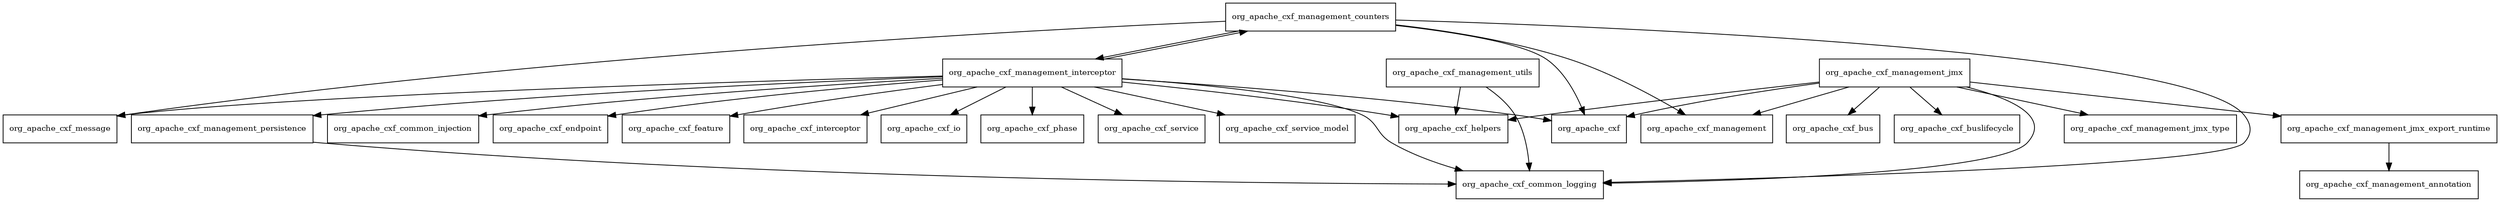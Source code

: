 digraph cxf_rt_management_2_7_11_redhat_3_package_dependencies {
  node [shape = box, fontsize=10.0];
  org_apache_cxf_management_counters -> org_apache_cxf;
  org_apache_cxf_management_counters -> org_apache_cxf_common_logging;
  org_apache_cxf_management_counters -> org_apache_cxf_management;
  org_apache_cxf_management_counters -> org_apache_cxf_management_interceptor;
  org_apache_cxf_management_counters -> org_apache_cxf_message;
  org_apache_cxf_management_interceptor -> org_apache_cxf;
  org_apache_cxf_management_interceptor -> org_apache_cxf_common_injection;
  org_apache_cxf_management_interceptor -> org_apache_cxf_common_logging;
  org_apache_cxf_management_interceptor -> org_apache_cxf_endpoint;
  org_apache_cxf_management_interceptor -> org_apache_cxf_feature;
  org_apache_cxf_management_interceptor -> org_apache_cxf_helpers;
  org_apache_cxf_management_interceptor -> org_apache_cxf_interceptor;
  org_apache_cxf_management_interceptor -> org_apache_cxf_io;
  org_apache_cxf_management_interceptor -> org_apache_cxf_management_counters;
  org_apache_cxf_management_interceptor -> org_apache_cxf_management_persistence;
  org_apache_cxf_management_interceptor -> org_apache_cxf_message;
  org_apache_cxf_management_interceptor -> org_apache_cxf_phase;
  org_apache_cxf_management_interceptor -> org_apache_cxf_service;
  org_apache_cxf_management_interceptor -> org_apache_cxf_service_model;
  org_apache_cxf_management_jmx -> org_apache_cxf;
  org_apache_cxf_management_jmx -> org_apache_cxf_bus;
  org_apache_cxf_management_jmx -> org_apache_cxf_buslifecycle;
  org_apache_cxf_management_jmx -> org_apache_cxf_common_logging;
  org_apache_cxf_management_jmx -> org_apache_cxf_helpers;
  org_apache_cxf_management_jmx -> org_apache_cxf_management;
  org_apache_cxf_management_jmx -> org_apache_cxf_management_jmx_export_runtime;
  org_apache_cxf_management_jmx -> org_apache_cxf_management_jmx_type;
  org_apache_cxf_management_jmx_export_runtime -> org_apache_cxf_management_annotation;
  org_apache_cxf_management_persistence -> org_apache_cxf_common_logging;
  org_apache_cxf_management_utils -> org_apache_cxf_common_logging;
  org_apache_cxf_management_utils -> org_apache_cxf_helpers;
}
